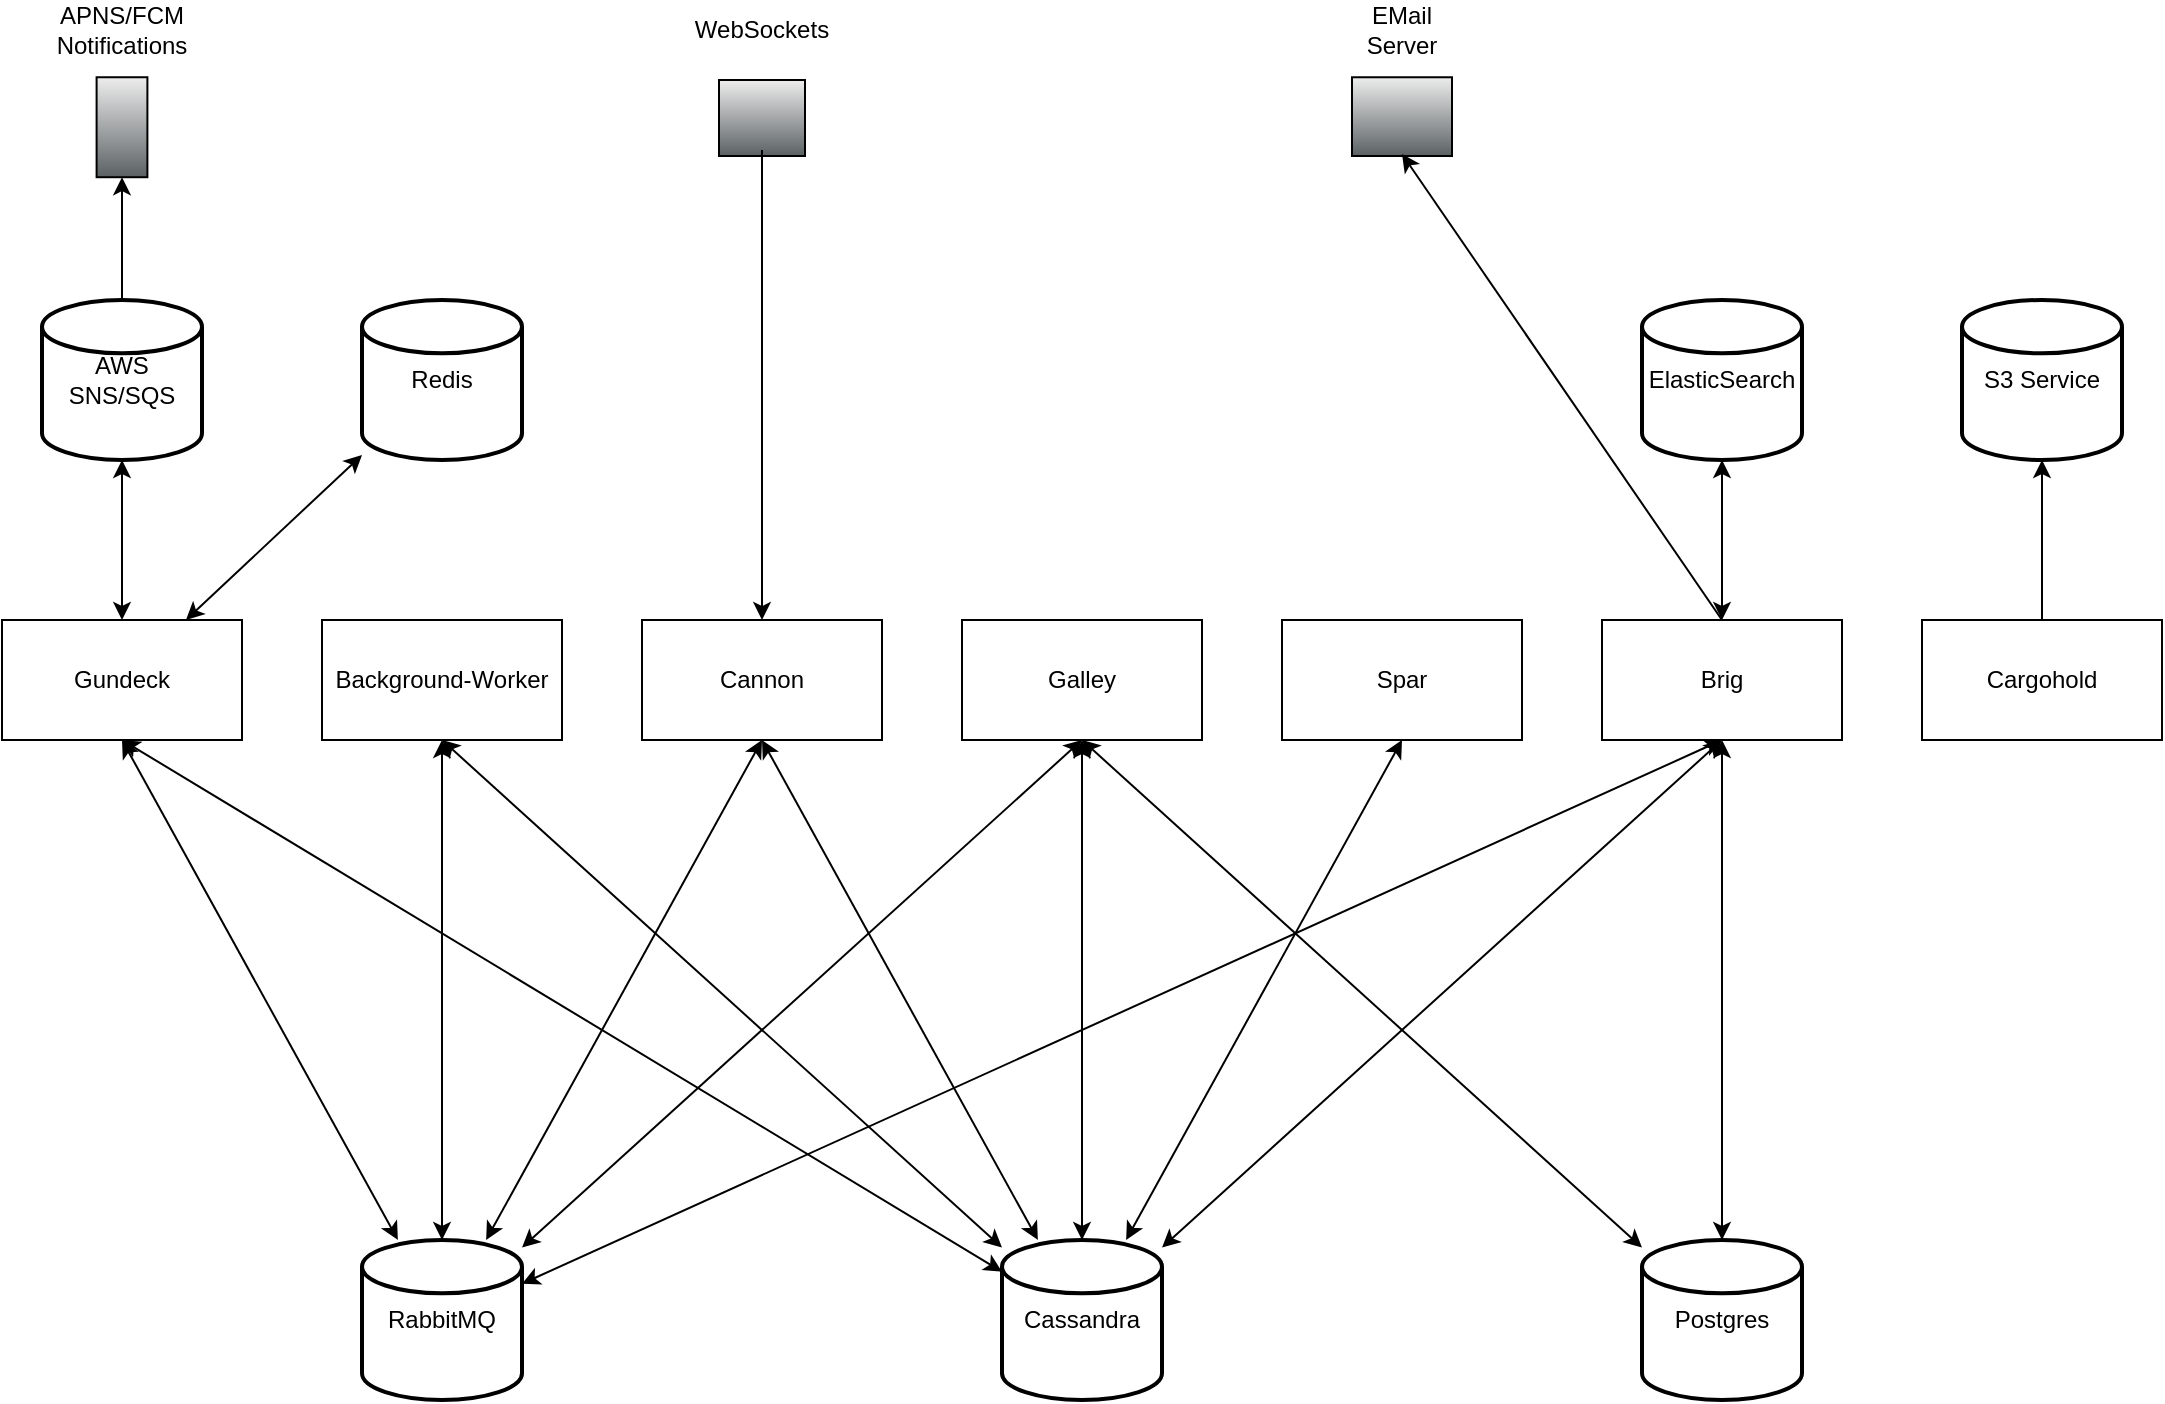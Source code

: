 <mxfile version="28.0.7">
  <diagram name="Page-1" id="L4sqTAkHkP9NDWrMSGok">
    <mxGraphModel dx="2066" dy="2268" grid="1" gridSize="10" guides="1" tooltips="1" connect="1" arrows="1" fold="1" page="1" pageScale="1" pageWidth="850" pageHeight="1100" math="0" shadow="0">
      <root>
        <mxCell id="0" />
        <mxCell id="1" parent="0" />
        <mxCell id="rILkc2YSf4ri_xyHiDEj-1" value="Cargohold" style="rounded=0;whiteSpace=wrap;html=1;" vertex="1" parent="1">
          <mxGeometry x="1000" y="40" width="120" height="60" as="geometry" />
        </mxCell>
        <mxCell id="rILkc2YSf4ri_xyHiDEj-3" value="Spar" style="rounded=0;whiteSpace=wrap;html=1;" vertex="1" parent="1">
          <mxGeometry x="680" y="40" width="120" height="60" as="geometry" />
        </mxCell>
        <mxCell id="rILkc2YSf4ri_xyHiDEj-4" value="Brig" style="rounded=0;whiteSpace=wrap;html=1;" vertex="1" parent="1">
          <mxGeometry x="840" y="40" width="120" height="60" as="geometry" />
        </mxCell>
        <mxCell id="rILkc2YSf4ri_xyHiDEj-5" value="Galley" style="rounded=0;whiteSpace=wrap;html=1;" vertex="1" parent="1">
          <mxGeometry x="520" y="40" width="120" height="60" as="geometry" />
        </mxCell>
        <mxCell id="rILkc2YSf4ri_xyHiDEj-6" value="&lt;div&gt;Cannon&lt;/div&gt;" style="rounded=0;whiteSpace=wrap;html=1;" vertex="1" parent="1">
          <mxGeometry x="360" y="40" width="120" height="60" as="geometry" />
        </mxCell>
        <mxCell id="rILkc2YSf4ri_xyHiDEj-7" value="Gundeck" style="rounded=0;whiteSpace=wrap;html=1;" vertex="1" parent="1">
          <mxGeometry x="40" y="40" width="120" height="60" as="geometry" />
        </mxCell>
        <mxCell id="rILkc2YSf4ri_xyHiDEj-9" value="&lt;div&gt;Cassandra&lt;/div&gt;" style="strokeWidth=2;html=1;shape=mxgraph.flowchart.database;whiteSpace=wrap;" vertex="1" parent="1">
          <mxGeometry x="540" y="350" width="80" height="80" as="geometry" />
        </mxCell>
        <mxCell id="rILkc2YSf4ri_xyHiDEj-11" value="RabbitMQ" style="strokeWidth=2;html=1;shape=mxgraph.flowchart.database;whiteSpace=wrap;" vertex="1" parent="1">
          <mxGeometry x="220" y="350" width="80" height="80" as="geometry" />
        </mxCell>
        <mxCell id="rILkc2YSf4ri_xyHiDEj-13" value="ElasticSearch" style="strokeWidth=2;html=1;shape=mxgraph.flowchart.database;whiteSpace=wrap;" vertex="1" parent="1">
          <mxGeometry x="860" y="-120" width="80" height="80" as="geometry" />
        </mxCell>
        <mxCell id="rILkc2YSf4ri_xyHiDEj-17" value="Postgres" style="strokeWidth=2;html=1;shape=mxgraph.flowchart.database;whiteSpace=wrap;" vertex="1" parent="1">
          <mxGeometry x="860" y="350" width="80" height="80" as="geometry" />
        </mxCell>
        <mxCell id="rILkc2YSf4ri_xyHiDEj-22" value="Background-Worker" style="rounded=0;whiteSpace=wrap;html=1;" vertex="1" parent="1">
          <mxGeometry x="200" y="40" width="120" height="60" as="geometry" />
        </mxCell>
        <mxCell id="rILkc2YSf4ri_xyHiDEj-25" value="S3 Service" style="strokeWidth=2;html=1;shape=mxgraph.flowchart.database;whiteSpace=wrap;" vertex="1" parent="1">
          <mxGeometry x="1020" y="-120" width="80" height="80" as="geometry" />
        </mxCell>
        <mxCell id="rILkc2YSf4ri_xyHiDEj-27" value="" style="endArrow=classic;html=1;rounded=0;" edge="1" parent="1" source="rILkc2YSf4ri_xyHiDEj-1" target="rILkc2YSf4ri_xyHiDEj-25">
          <mxGeometry width="50" height="50" relative="1" as="geometry">
            <mxPoint x="400" y="600" as="sourcePoint" />
            <mxPoint x="450" y="550" as="targetPoint" />
          </mxGeometry>
        </mxCell>
        <mxCell id="rILkc2YSf4ri_xyHiDEj-35" value="Redis" style="strokeWidth=2;html=1;shape=mxgraph.flowchart.database;whiteSpace=wrap;" vertex="1" parent="1">
          <mxGeometry x="220" y="-120" width="80" height="80" as="geometry" />
        </mxCell>
        <mxCell id="rILkc2YSf4ri_xyHiDEj-37" value="&lt;div&gt;AWS&lt;/div&gt;&lt;div&gt;SNS/SQS&lt;/div&gt;" style="strokeWidth=2;html=1;shape=mxgraph.flowchart.database;whiteSpace=wrap;" vertex="1" parent="1">
          <mxGeometry x="60" y="-120" width="80" height="80" as="geometry" />
        </mxCell>
        <mxCell id="rILkc2YSf4ri_xyHiDEj-39" value="" style="endArrow=classic;html=1;rounded=0;" edge="1" parent="1" source="rILkc2YSf4ri_xyHiDEj-37" target="rILkc2YSf4ri_xyHiDEj-40">
          <mxGeometry width="50" height="50" relative="1" as="geometry">
            <mxPoint x="540" y="-10" as="sourcePoint" />
            <mxPoint x="1200" y="-100" as="targetPoint" />
          </mxGeometry>
        </mxCell>
        <mxCell id="rILkc2YSf4ri_xyHiDEj-40" value="" style="shape=mxgraph.networks2.icon;aspect=fixed;fillColor=#EDEDED;strokeColor=#000000;gradientColor=#5B6163;network2IconShadow=1;network2bgFillColor=none;network2Icon=mxgraph.networks2.antenna;network2IconYOffset=0.0;network2IconW=0.508;network2IconH=1.0;" vertex="1" parent="1">
          <mxGeometry x="87.3" y="-231.373" width="25.4" height="49.985" as="geometry" />
        </mxCell>
        <mxCell id="rILkc2YSf4ri_xyHiDEj-47" value="WebSockets" style="text;html=1;align=center;verticalAlign=middle;whiteSpace=wrap;rounded=0;" vertex="1" parent="1">
          <mxGeometry x="390" y="-270" width="60" height="30" as="geometry" />
        </mxCell>
        <mxCell id="rILkc2YSf4ri_xyHiDEj-50" value="" style="endArrow=classic;startArrow=classic;html=1;rounded=0;exitX=0.5;exitY=1;exitDx=0;exitDy=0;exitPerimeter=0;entryX=0.5;entryY=0;entryDx=0;entryDy=0;" edge="1" parent="1" source="rILkc2YSf4ri_xyHiDEj-13" target="rILkc2YSf4ri_xyHiDEj-4">
          <mxGeometry width="50" height="50" relative="1" as="geometry">
            <mxPoint x="420" y="200" as="sourcePoint" />
            <mxPoint x="470" y="150" as="targetPoint" />
          </mxGeometry>
        </mxCell>
        <mxCell id="rILkc2YSf4ri_xyHiDEj-51" value="" style="endArrow=classic;startArrow=classic;html=1;rounded=0;" edge="1" parent="1" source="rILkc2YSf4ri_xyHiDEj-7" target="rILkc2YSf4ri_xyHiDEj-35">
          <mxGeometry width="50" height="50" relative="1" as="geometry">
            <mxPoint x="420" y="200" as="sourcePoint" />
            <mxPoint x="470" y="150" as="targetPoint" />
          </mxGeometry>
        </mxCell>
        <mxCell id="rILkc2YSf4ri_xyHiDEj-55" value="" style="shape=mxgraph.networks2.icon;aspect=fixed;fillColor=#EDEDED;strokeColor=#000000;gradientColor=#5B6163;network2IconShadow=1;network2bgFillColor=none;network2Icon=mxgraph.networks2.load_balancer;network2IconW=0.86;network2IconH=0.76;" vertex="1" parent="1">
          <mxGeometry x="398.5" y="-230" width="43" height="38" as="geometry" />
        </mxCell>
        <mxCell id="rILkc2YSf4ri_xyHiDEj-56" value="" style="fillColorStyles=neutralFill;neutralFill=#9DA6A8;shape=mxgraph.networks2.icon;aspect=fixed;fillColor=#EDEDED;strokeColor=#000000;gradientColor=#5B6163;network2IconShadow=1;network2bgFillColor=none;network2Icon=mxgraph.networks2.mail_server;network2IconYOffset=-0.026;network2IconW=1;network2IconH=0.787;" vertex="1" parent="1">
          <mxGeometry x="715" y="-231.37" width="50" height="39.375" as="geometry" />
        </mxCell>
        <mxCell id="rILkc2YSf4ri_xyHiDEj-57" value="" style="endArrow=classic;html=1;rounded=0;exitX=0.5;exitY=0;exitDx=0;exitDy=0;entryX=0.5;entryY=0.974;entryDx=0;entryDy=0;entryPerimeter=0;" edge="1" parent="1" source="rILkc2YSf4ri_xyHiDEj-4" target="rILkc2YSf4ri_xyHiDEj-56">
          <mxGeometry width="50" height="50" relative="1" as="geometry">
            <mxPoint x="630" y="80" as="sourcePoint" />
            <mxPoint x="680" y="30" as="targetPoint" />
          </mxGeometry>
        </mxCell>
        <mxCell id="rILkc2YSf4ri_xyHiDEj-58" value="EMail Server" style="text;html=1;align=center;verticalAlign=middle;whiteSpace=wrap;rounded=0;" vertex="1" parent="1">
          <mxGeometry x="710" y="-270" width="60" height="30" as="geometry" />
        </mxCell>
        <mxCell id="rILkc2YSf4ri_xyHiDEj-59" value="" style="endArrow=classic;html=1;rounded=0;exitX=0.5;exitY=0.921;exitDx=0;exitDy=0;exitPerimeter=0;" edge="1" parent="1" source="rILkc2YSf4ri_xyHiDEj-55" target="rILkc2YSf4ri_xyHiDEj-6">
          <mxGeometry width="50" height="50" relative="1" as="geometry">
            <mxPoint x="630" y="80" as="sourcePoint" />
            <mxPoint x="680" y="30" as="targetPoint" />
          </mxGeometry>
        </mxCell>
        <mxCell id="rILkc2YSf4ri_xyHiDEj-60" value="APNS/FCM Notifications" style="text;html=1;align=center;verticalAlign=middle;whiteSpace=wrap;rounded=0;" vertex="1" parent="1">
          <mxGeometry x="55" y="-270" width="90" height="30" as="geometry" />
        </mxCell>
        <mxCell id="rILkc2YSf4ri_xyHiDEj-61" value="" style="endArrow=classic;startArrow=classic;html=1;rounded=0;exitX=0.5;exitY=0;exitDx=0;exitDy=0;entryX=0.5;entryY=1;entryDx=0;entryDy=0;entryPerimeter=0;" edge="1" parent="1" source="rILkc2YSf4ri_xyHiDEj-7" target="rILkc2YSf4ri_xyHiDEj-37">
          <mxGeometry width="50" height="50" relative="1" as="geometry">
            <mxPoint x="630" y="80" as="sourcePoint" />
            <mxPoint x="680" y="30" as="targetPoint" />
          </mxGeometry>
        </mxCell>
        <mxCell id="rILkc2YSf4ri_xyHiDEj-62" value="" style="endArrow=classic;startArrow=classic;html=1;rounded=0;exitX=0.5;exitY=1;exitDx=0;exitDy=0;" edge="1" parent="1" source="rILkc2YSf4ri_xyHiDEj-7" target="rILkc2YSf4ri_xyHiDEj-11">
          <mxGeometry width="50" height="50" relative="1" as="geometry">
            <mxPoint x="70" y="180" as="sourcePoint" />
            <mxPoint x="680" y="30" as="targetPoint" />
          </mxGeometry>
        </mxCell>
        <mxCell id="rILkc2YSf4ri_xyHiDEj-63" value="" style="endArrow=classic;startArrow=classic;html=1;rounded=0;exitX=0.5;exitY=1;exitDx=0;exitDy=0;" edge="1" parent="1" source="rILkc2YSf4ri_xyHiDEj-22" target="rILkc2YSf4ri_xyHiDEj-11">
          <mxGeometry width="50" height="50" relative="1" as="geometry">
            <mxPoint x="630" y="80" as="sourcePoint" />
            <mxPoint x="680" y="30" as="targetPoint" />
          </mxGeometry>
        </mxCell>
        <mxCell id="rILkc2YSf4ri_xyHiDEj-64" value="" style="endArrow=classic;startArrow=classic;html=1;rounded=0;exitX=0.5;exitY=1;exitDx=0;exitDy=0;" edge="1" parent="1" source="rILkc2YSf4ri_xyHiDEj-6" target="rILkc2YSf4ri_xyHiDEj-11">
          <mxGeometry width="50" height="50" relative="1" as="geometry">
            <mxPoint x="630" y="80" as="sourcePoint" />
            <mxPoint x="680" y="30" as="targetPoint" />
          </mxGeometry>
        </mxCell>
        <mxCell id="rILkc2YSf4ri_xyHiDEj-65" value="" style="endArrow=classic;startArrow=classic;html=1;rounded=0;entryX=0.5;entryY=1;entryDx=0;entryDy=0;" edge="1" parent="1" source="rILkc2YSf4ri_xyHiDEj-11" target="rILkc2YSf4ri_xyHiDEj-5">
          <mxGeometry width="50" height="50" relative="1" as="geometry">
            <mxPoint x="630" y="80" as="sourcePoint" />
            <mxPoint x="680" y="30" as="targetPoint" />
          </mxGeometry>
        </mxCell>
        <mxCell id="rILkc2YSf4ri_xyHiDEj-66" value="" style="endArrow=classic;startArrow=classic;html=1;rounded=0;entryX=0.5;entryY=1;entryDx=0;entryDy=0;" edge="1" parent="1" source="rILkc2YSf4ri_xyHiDEj-11" target="rILkc2YSf4ri_xyHiDEj-4">
          <mxGeometry width="50" height="50" relative="1" as="geometry">
            <mxPoint x="630" y="80" as="sourcePoint" />
            <mxPoint x="680" y="30" as="targetPoint" />
          </mxGeometry>
        </mxCell>
        <mxCell id="rILkc2YSf4ri_xyHiDEj-67" value="" style="endArrow=classic;startArrow=classic;html=1;rounded=0;" edge="1" parent="1" source="rILkc2YSf4ri_xyHiDEj-17">
          <mxGeometry width="50" height="50" relative="1" as="geometry">
            <mxPoint x="630" y="80" as="sourcePoint" />
            <mxPoint x="580" y="100" as="targetPoint" />
          </mxGeometry>
        </mxCell>
        <mxCell id="rILkc2YSf4ri_xyHiDEj-68" value="" style="endArrow=classic;startArrow=classic;html=1;rounded=0;entryX=0.5;entryY=1;entryDx=0;entryDy=0;" edge="1" parent="1" source="rILkc2YSf4ri_xyHiDEj-17" target="rILkc2YSf4ri_xyHiDEj-4">
          <mxGeometry width="50" height="50" relative="1" as="geometry">
            <mxPoint x="630" y="80" as="sourcePoint" />
            <mxPoint x="680" y="30" as="targetPoint" />
          </mxGeometry>
        </mxCell>
        <mxCell id="rILkc2YSf4ri_xyHiDEj-69" value="" style="endArrow=classic;startArrow=classic;html=1;rounded=0;exitX=0.5;exitY=1;exitDx=0;exitDy=0;" edge="1" parent="1" source="rILkc2YSf4ri_xyHiDEj-7" target="rILkc2YSf4ri_xyHiDEj-9">
          <mxGeometry width="50" height="50" relative="1" as="geometry">
            <mxPoint x="630" y="80" as="sourcePoint" />
            <mxPoint x="680" y="30" as="targetPoint" />
          </mxGeometry>
        </mxCell>
        <mxCell id="rILkc2YSf4ri_xyHiDEj-70" value="" style="endArrow=classic;startArrow=classic;html=1;rounded=0;exitX=0.5;exitY=1;exitDx=0;exitDy=0;" edge="1" parent="1" source="rILkc2YSf4ri_xyHiDEj-22" target="rILkc2YSf4ri_xyHiDEj-9">
          <mxGeometry width="50" height="50" relative="1" as="geometry">
            <mxPoint x="630" y="80" as="sourcePoint" />
            <mxPoint x="680" y="30" as="targetPoint" />
          </mxGeometry>
        </mxCell>
        <mxCell id="rILkc2YSf4ri_xyHiDEj-71" value="" style="endArrow=classic;startArrow=classic;html=1;rounded=0;exitX=0.5;exitY=1;exitDx=0;exitDy=0;" edge="1" parent="1" source="rILkc2YSf4ri_xyHiDEj-6" target="rILkc2YSf4ri_xyHiDEj-9">
          <mxGeometry width="50" height="50" relative="1" as="geometry">
            <mxPoint x="630" y="80" as="sourcePoint" />
            <mxPoint x="680" y="30" as="targetPoint" />
          </mxGeometry>
        </mxCell>
        <mxCell id="rILkc2YSf4ri_xyHiDEj-72" value="" style="endArrow=classic;startArrow=classic;html=1;rounded=0;exitX=0.5;exitY=1;exitDx=0;exitDy=0;" edge="1" parent="1" source="rILkc2YSf4ri_xyHiDEj-5" target="rILkc2YSf4ri_xyHiDEj-9">
          <mxGeometry width="50" height="50" relative="1" as="geometry">
            <mxPoint x="630" y="80" as="sourcePoint" />
            <mxPoint x="680" y="30" as="targetPoint" />
          </mxGeometry>
        </mxCell>
        <mxCell id="rILkc2YSf4ri_xyHiDEj-73" value="" style="endArrow=classic;startArrow=classic;html=1;rounded=0;exitX=0.5;exitY=1;exitDx=0;exitDy=0;" edge="1" parent="1" source="rILkc2YSf4ri_xyHiDEj-3" target="rILkc2YSf4ri_xyHiDEj-9">
          <mxGeometry width="50" height="50" relative="1" as="geometry">
            <mxPoint x="630" y="80" as="sourcePoint" />
            <mxPoint x="680" y="30" as="targetPoint" />
          </mxGeometry>
        </mxCell>
        <mxCell id="rILkc2YSf4ri_xyHiDEj-74" value="" style="endArrow=classic;startArrow=classic;html=1;rounded=0;exitX=0.5;exitY=1;exitDx=0;exitDy=0;" edge="1" parent="1" source="rILkc2YSf4ri_xyHiDEj-4" target="rILkc2YSf4ri_xyHiDEj-9">
          <mxGeometry width="50" height="50" relative="1" as="geometry">
            <mxPoint x="630" y="80" as="sourcePoint" />
            <mxPoint x="680" y="30" as="targetPoint" />
          </mxGeometry>
        </mxCell>
      </root>
    </mxGraphModel>
  </diagram>
</mxfile>
